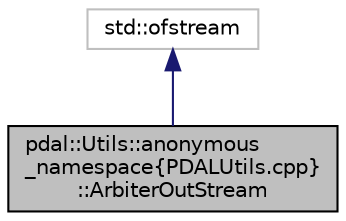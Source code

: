 digraph "pdal::Utils::anonymous_namespace{PDALUtils.cpp}::ArbiterOutStream"
{
  edge [fontname="Helvetica",fontsize="10",labelfontname="Helvetica",labelfontsize="10"];
  node [fontname="Helvetica",fontsize="10",shape=record];
  Node1 [label="pdal::Utils::anonymous\l_namespace\{PDALUtils.cpp\}\l::ArbiterOutStream",height=0.2,width=0.4,color="black", fillcolor="grey75", style="filled", fontcolor="black"];
  Node2 -> Node1 [dir="back",color="midnightblue",fontsize="10",style="solid",fontname="Helvetica"];
  Node2 [label="std::ofstream",height=0.2,width=0.4,color="grey75", fillcolor="white", style="filled"];
}
